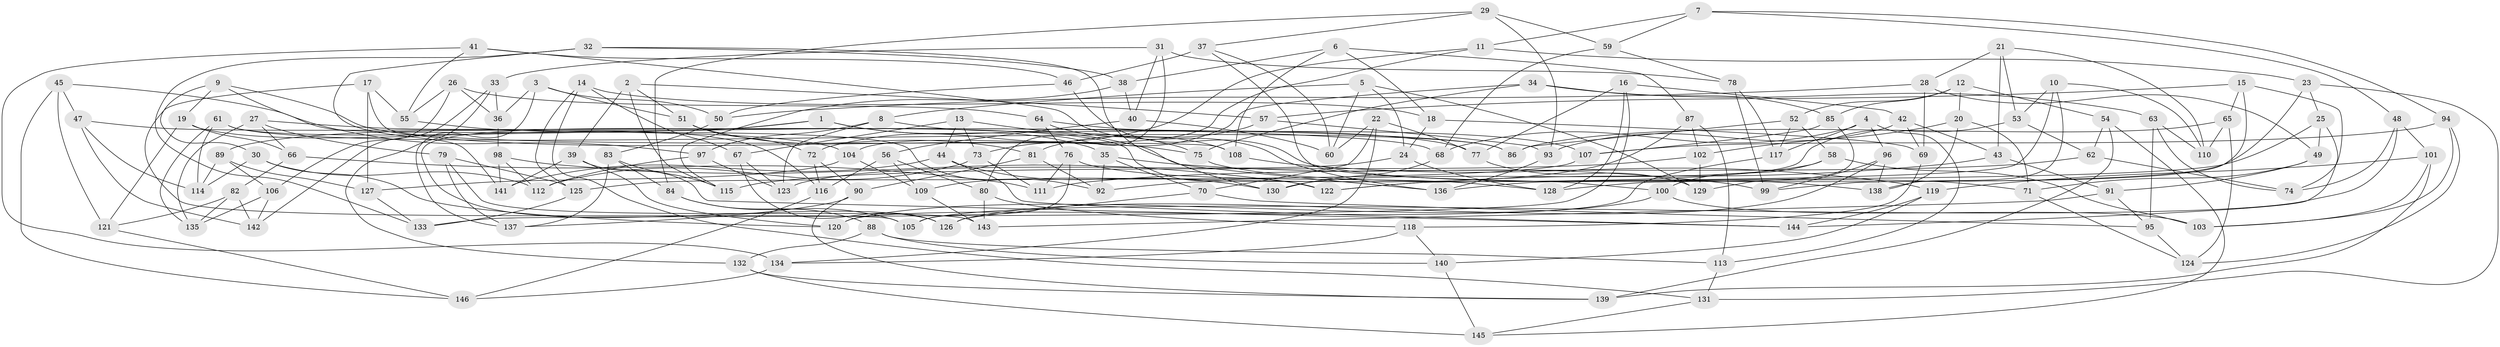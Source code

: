 // Generated by graph-tools (version 1.1) at 2025/50/03/09/25 03:50:48]
// undirected, 146 vertices, 292 edges
graph export_dot {
graph [start="1"]
  node [color=gray90,style=filled];
  1;
  2;
  3;
  4;
  5;
  6;
  7;
  8;
  9;
  10;
  11;
  12;
  13;
  14;
  15;
  16;
  17;
  18;
  19;
  20;
  21;
  22;
  23;
  24;
  25;
  26;
  27;
  28;
  29;
  30;
  31;
  32;
  33;
  34;
  35;
  36;
  37;
  38;
  39;
  40;
  41;
  42;
  43;
  44;
  45;
  46;
  47;
  48;
  49;
  50;
  51;
  52;
  53;
  54;
  55;
  56;
  57;
  58;
  59;
  60;
  61;
  62;
  63;
  64;
  65;
  66;
  67;
  68;
  69;
  70;
  71;
  72;
  73;
  74;
  75;
  76;
  77;
  78;
  79;
  80;
  81;
  82;
  83;
  84;
  85;
  86;
  87;
  88;
  89;
  90;
  91;
  92;
  93;
  94;
  95;
  96;
  97;
  98;
  99;
  100;
  101;
  102;
  103;
  104;
  105;
  106;
  107;
  108;
  109;
  110;
  111;
  112;
  113;
  114;
  115;
  116;
  117;
  118;
  119;
  120;
  121;
  122;
  123;
  124;
  125;
  126;
  127;
  128;
  129;
  130;
  131;
  132;
  133;
  134;
  135;
  136;
  137;
  138;
  139;
  140;
  141;
  142;
  143;
  144;
  145;
  146;
  1 -- 35;
  1 -- 126;
  1 -- 136;
  1 -- 89;
  2 -- 51;
  2 -- 57;
  2 -- 115;
  2 -- 39;
  3 -- 50;
  3 -- 137;
  3 -- 51;
  3 -- 36;
  4 -- 96;
  4 -- 68;
  4 -- 113;
  4 -- 117;
  5 -- 60;
  5 -- 129;
  5 -- 8;
  5 -- 24;
  6 -- 108;
  6 -- 18;
  6 -- 38;
  6 -- 87;
  7 -- 48;
  7 -- 11;
  7 -- 94;
  7 -- 59;
  8 -- 77;
  8 -- 97;
  8 -- 123;
  9 -- 97;
  9 -- 30;
  9 -- 19;
  9 -- 75;
  10 -- 53;
  10 -- 138;
  10 -- 110;
  10 -- 122;
  11 -- 72;
  11 -- 104;
  11 -- 23;
  12 -- 20;
  12 -- 85;
  12 -- 54;
  12 -- 52;
  13 -- 73;
  13 -- 67;
  13 -- 44;
  13 -- 75;
  14 -- 67;
  14 -- 131;
  14 -- 18;
  14 -- 125;
  15 -- 65;
  15 -- 99;
  15 -- 74;
  15 -- 57;
  16 -- 77;
  16 -- 128;
  16 -- 133;
  16 -- 42;
  17 -- 105;
  17 -- 108;
  17 -- 127;
  17 -- 55;
  18 -- 69;
  18 -- 24;
  19 -- 116;
  19 -- 121;
  19 -- 66;
  20 -- 71;
  20 -- 102;
  20 -- 138;
  21 -- 110;
  21 -- 43;
  21 -- 53;
  21 -- 28;
  22 -- 70;
  22 -- 77;
  22 -- 134;
  22 -- 60;
  23 -- 131;
  23 -- 25;
  23 -- 128;
  24 -- 123;
  24 -- 128;
  25 -- 49;
  25 -- 136;
  25 -- 144;
  26 -- 64;
  26 -- 106;
  26 -- 55;
  26 -- 36;
  27 -- 66;
  27 -- 135;
  27 -- 86;
  27 -- 79;
  28 -- 69;
  28 -- 49;
  28 -- 50;
  29 -- 37;
  29 -- 59;
  29 -- 84;
  29 -- 93;
  30 -- 120;
  30 -- 114;
  30 -- 112;
  31 -- 33;
  31 -- 78;
  31 -- 80;
  31 -- 40;
  32 -- 133;
  32 -- 141;
  32 -- 130;
  32 -- 38;
  33 -- 142;
  33 -- 36;
  33 -- 132;
  34 -- 75;
  34 -- 73;
  34 -- 85;
  34 -- 63;
  35 -- 92;
  35 -- 70;
  35 -- 99;
  36 -- 98;
  37 -- 46;
  37 -- 100;
  37 -- 60;
  38 -- 115;
  38 -- 40;
  39 -- 120;
  39 -- 141;
  39 -- 144;
  40 -- 60;
  40 -- 56;
  41 -- 134;
  41 -- 55;
  41 -- 46;
  41 -- 136;
  42 -- 69;
  42 -- 93;
  42 -- 43;
  43 -- 91;
  43 -- 122;
  44 -- 144;
  44 -- 141;
  44 -- 130;
  45 -- 121;
  45 -- 92;
  45 -- 47;
  45 -- 146;
  46 -- 71;
  46 -- 50;
  47 -- 68;
  47 -- 114;
  47 -- 142;
  48 -- 101;
  48 -- 74;
  48 -- 105;
  49 -- 71;
  49 -- 91;
  50 -- 83;
  51 -- 81;
  51 -- 72;
  52 -- 86;
  52 -- 117;
  52 -- 58;
  53 -- 62;
  53 -- 92;
  54 -- 145;
  54 -- 139;
  54 -- 62;
  55 -- 104;
  56 -- 109;
  56 -- 80;
  56 -- 116;
  57 -- 93;
  57 -- 81;
  58 -- 100;
  58 -- 130;
  58 -- 103;
  59 -- 78;
  59 -- 68;
  61 -- 114;
  61 -- 122;
  61 -- 135;
  61 -- 86;
  62 -- 74;
  62 -- 111;
  63 -- 74;
  63 -- 95;
  63 -- 110;
  64 -- 108;
  64 -- 107;
  64 -- 76;
  65 -- 124;
  65 -- 86;
  65 -- 110;
  66 -- 82;
  66 -- 111;
  67 -- 126;
  67 -- 123;
  68 -- 130;
  69 -- 118;
  70 -- 126;
  70 -- 95;
  71 -- 124;
  72 -- 116;
  72 -- 90;
  73 -- 112;
  73 -- 111;
  75 -- 138;
  76 -- 111;
  76 -- 105;
  76 -- 128;
  77 -- 129;
  78 -- 117;
  78 -- 99;
  79 -- 143;
  79 -- 137;
  79 -- 125;
  80 -- 118;
  80 -- 143;
  81 -- 90;
  81 -- 92;
  82 -- 142;
  82 -- 135;
  82 -- 121;
  83 -- 115;
  83 -- 84;
  83 -- 137;
  84 -- 105;
  84 -- 88;
  85 -- 129;
  85 -- 107;
  87 -- 102;
  87 -- 113;
  87 -- 109;
  88 -- 113;
  88 -- 140;
  88 -- 132;
  89 -- 114;
  89 -- 127;
  89 -- 106;
  90 -- 139;
  90 -- 137;
  91 -- 95;
  91 -- 143;
  93 -- 136;
  94 -- 107;
  94 -- 103;
  94 -- 124;
  95 -- 124;
  96 -- 126;
  96 -- 138;
  96 -- 99;
  97 -- 112;
  97 -- 123;
  98 -- 122;
  98 -- 141;
  98 -- 112;
  100 -- 103;
  100 -- 120;
  101 -- 103;
  101 -- 139;
  101 -- 119;
  102 -- 129;
  102 -- 115;
  104 -- 127;
  104 -- 109;
  106 -- 142;
  106 -- 135;
  107 -- 125;
  108 -- 119;
  109 -- 143;
  113 -- 131;
  116 -- 146;
  117 -- 120;
  118 -- 140;
  118 -- 134;
  119 -- 140;
  119 -- 144;
  121 -- 146;
  125 -- 133;
  127 -- 133;
  131 -- 145;
  132 -- 139;
  132 -- 145;
  134 -- 146;
  140 -- 145;
}
